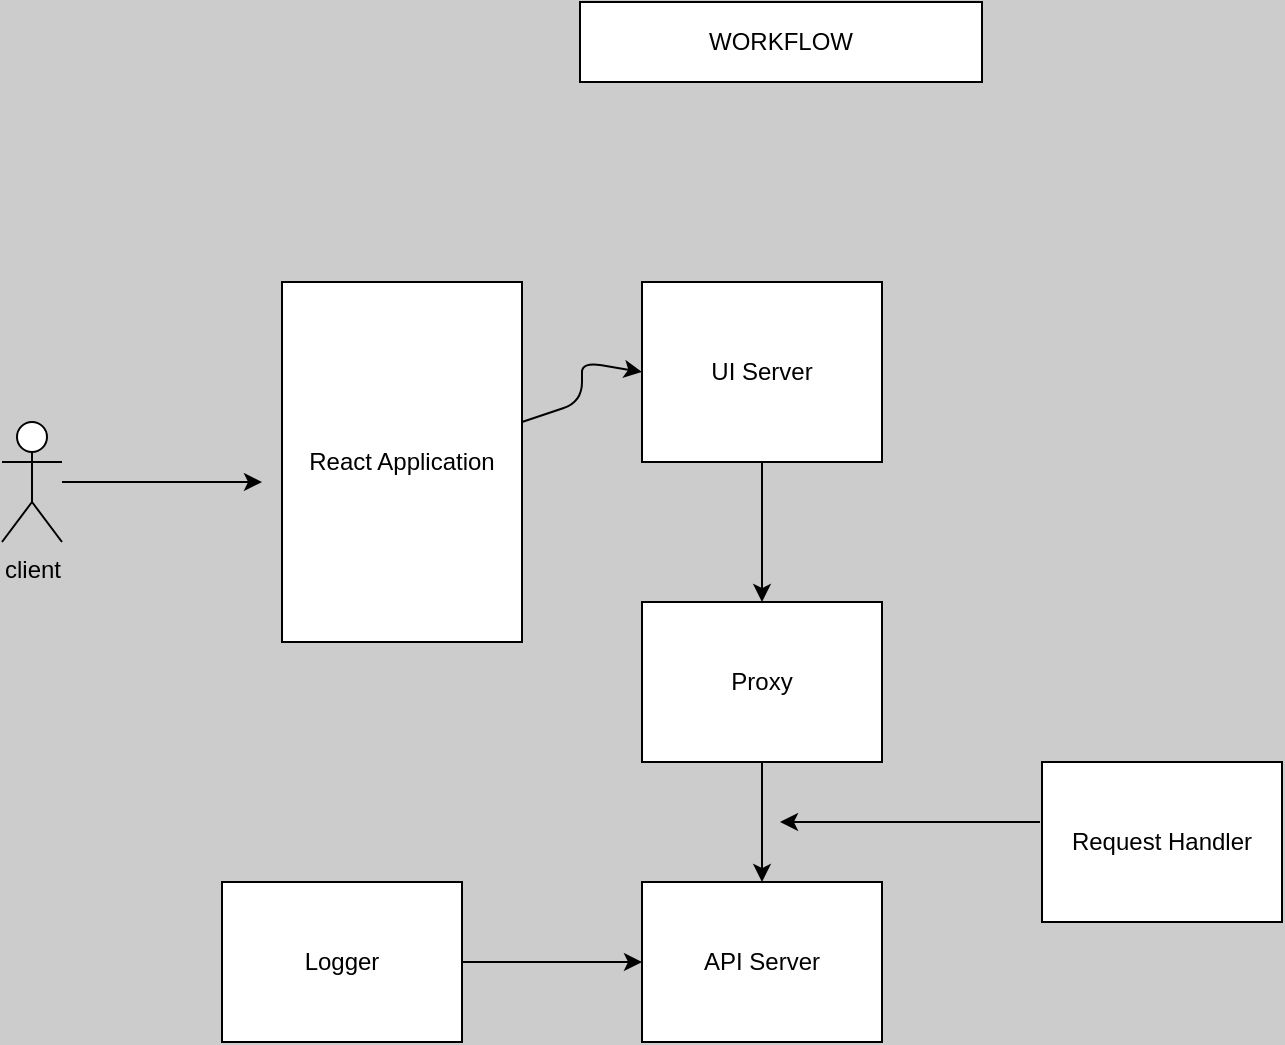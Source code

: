 <mxfile>
    <diagram id="UjRsK_tgyQUbFKYY1TJf" name="Page-1">
        <mxGraphModel dx="1093" dy="626" grid="1" gridSize="10" guides="1" tooltips="1" connect="1" arrows="1" fold="1" page="1" pageScale="1" pageWidth="827" pageHeight="1169" background="#CCCCCC" math="0" shadow="0">
            <root>
                <mxCell id="0"/>
                <mxCell id="1" parent="0"/>
                <mxCell id="2" value="WORKFLOW" style="rounded=0;whiteSpace=wrap;html=1;" vertex="1" parent="1">
                    <mxGeometry x="319" y="30" width="201" height="40" as="geometry"/>
                </mxCell>
                <mxCell id="7" style="edgeStyle=none;html=1;" edge="1" parent="1" source="3">
                    <mxGeometry relative="1" as="geometry">
                        <mxPoint x="160" y="270" as="targetPoint"/>
                    </mxGeometry>
                </mxCell>
                <mxCell id="3" value="client" style="shape=umlActor;verticalLabelPosition=bottom;verticalAlign=top;html=1;outlineConnect=0;" vertex="1" parent="1">
                    <mxGeometry x="30" y="240" width="30" height="60" as="geometry"/>
                </mxCell>
                <mxCell id="10" style="edgeStyle=none;html=1;entryX=0;entryY=0.5;entryDx=0;entryDy=0;" edge="1" parent="1" source="5" target="8">
                    <mxGeometry relative="1" as="geometry">
                        <Array as="points">
                            <mxPoint x="320" y="230"/>
                            <mxPoint x="320" y="210"/>
                        </Array>
                    </mxGeometry>
                </mxCell>
                <mxCell id="5" value="React Application" style="rounded=0;whiteSpace=wrap;html=1;" vertex="1" parent="1">
                    <mxGeometry x="170" y="170" width="120" height="180" as="geometry"/>
                </mxCell>
                <mxCell id="12" style="edgeStyle=none;html=1;entryX=0.5;entryY=0;entryDx=0;entryDy=0;" edge="1" parent="1" source="8" target="11">
                    <mxGeometry relative="1" as="geometry"/>
                </mxCell>
                <mxCell id="8" value="UI Server" style="rounded=0;whiteSpace=wrap;html=1;" vertex="1" parent="1">
                    <mxGeometry x="350" y="170" width="120" height="90" as="geometry"/>
                </mxCell>
                <mxCell id="14" style="edgeStyle=none;html=1;entryX=0.5;entryY=0;entryDx=0;entryDy=0;" edge="1" parent="1" source="11" target="13">
                    <mxGeometry relative="1" as="geometry"/>
                </mxCell>
                <mxCell id="11" value="Proxy" style="rounded=0;whiteSpace=wrap;html=1;" vertex="1" parent="1">
                    <mxGeometry x="350" y="330" width="120" height="80" as="geometry"/>
                </mxCell>
                <mxCell id="13" value="API Server" style="rounded=0;whiteSpace=wrap;html=1;" vertex="1" parent="1">
                    <mxGeometry x="350" y="470" width="120" height="80" as="geometry"/>
                </mxCell>
                <mxCell id="19" style="edgeStyle=none;html=1;" edge="1" parent="1">
                    <mxGeometry relative="1" as="geometry">
                        <mxPoint x="419" y="440" as="targetPoint"/>
                        <mxPoint x="549" y="440" as="sourcePoint"/>
                    </mxGeometry>
                </mxCell>
                <mxCell id="17" value="Request Handler" style="rounded=0;whiteSpace=wrap;html=1;" vertex="1" parent="1">
                    <mxGeometry x="550" y="410" width="120" height="80" as="geometry"/>
                </mxCell>
                <mxCell id="21" style="edgeStyle=none;html=1;entryX=0;entryY=0.5;entryDx=0;entryDy=0;" edge="1" parent="1" source="20" target="13">
                    <mxGeometry relative="1" as="geometry"/>
                </mxCell>
                <mxCell id="20" value="Logger" style="rounded=0;whiteSpace=wrap;html=1;" vertex="1" parent="1">
                    <mxGeometry x="140" y="470" width="120" height="80" as="geometry"/>
                </mxCell>
            </root>
        </mxGraphModel>
    </diagram>
</mxfile>